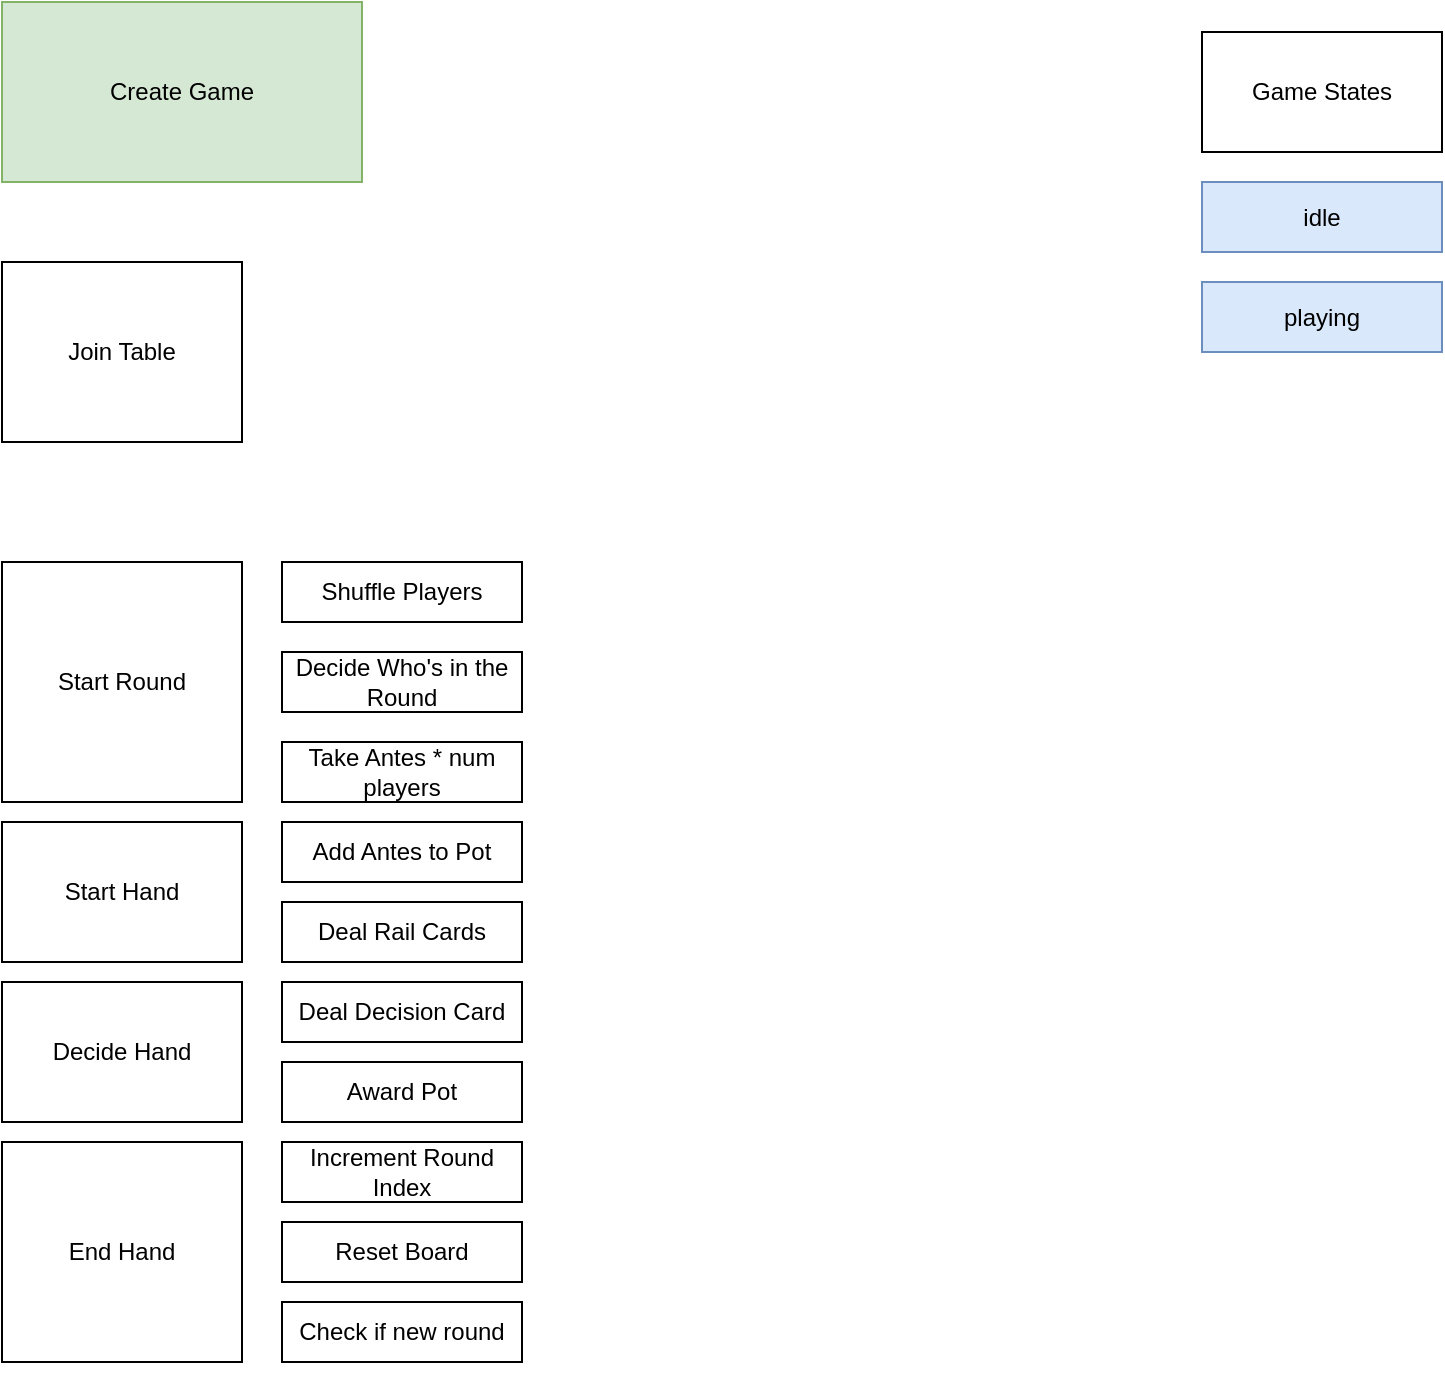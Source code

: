 <mxfile version="13.7.3" type="device"><diagram id="MQXYo8fS8vM9_QOufZt0" name="Page-1"><mxGraphModel dx="1298" dy="804" grid="1" gridSize="10" guides="1" tooltips="1" connect="1" arrows="1" fold="1" page="1" pageScale="1" pageWidth="827" pageHeight="1169" math="0" shadow="0"><root><mxCell id="0"/><mxCell id="1" parent="0"/><mxCell id="WMUSzsm20c6bSkz7bnlw-1" value="Create Game" style="rounded=0;whiteSpace=wrap;html=1;fillColor=#d5e8d4;strokeColor=#82b366;" vertex="1" parent="1"><mxGeometry x="40" y="40" width="180" height="90" as="geometry"/></mxCell><mxCell id="WMUSzsm20c6bSkz7bnlw-2" value="Start Round" style="rounded=0;whiteSpace=wrap;html=1;" vertex="1" parent="1"><mxGeometry x="40" y="320" width="120" height="120" as="geometry"/></mxCell><mxCell id="WMUSzsm20c6bSkz7bnlw-4" value="Shuffle Players" style="rounded=0;whiteSpace=wrap;html=1;" vertex="1" parent="1"><mxGeometry x="180" y="320" width="120" height="30" as="geometry"/></mxCell><mxCell id="WMUSzsm20c6bSkz7bnlw-5" value="Decide Who's in the Round" style="rounded=0;whiteSpace=wrap;html=1;" vertex="1" parent="1"><mxGeometry x="180" y="365" width="120" height="30" as="geometry"/></mxCell><mxCell id="WMUSzsm20c6bSkz7bnlw-6" value="Take Antes * num players" style="rounded=0;whiteSpace=wrap;html=1;" vertex="1" parent="1"><mxGeometry x="180" y="410" width="120" height="30" as="geometry"/></mxCell><mxCell id="WMUSzsm20c6bSkz7bnlw-8" value="Start Hand" style="rounded=0;whiteSpace=wrap;html=1;" vertex="1" parent="1"><mxGeometry x="40" y="450" width="120" height="70" as="geometry"/></mxCell><mxCell id="WMUSzsm20c6bSkz7bnlw-9" style="edgeStyle=orthogonalEdgeStyle;rounded=0;orthogonalLoop=1;jettySize=auto;html=1;exitX=0.5;exitY=1;exitDx=0;exitDy=0;" edge="1" parent="1" source="WMUSzsm20c6bSkz7bnlw-8" target="WMUSzsm20c6bSkz7bnlw-8"><mxGeometry relative="1" as="geometry"/></mxCell><mxCell id="WMUSzsm20c6bSkz7bnlw-12" value="Add Antes to Pot" style="rounded=0;whiteSpace=wrap;html=1;" vertex="1" parent="1"><mxGeometry x="180" y="450" width="120" height="30" as="geometry"/></mxCell><mxCell id="WMUSzsm20c6bSkz7bnlw-13" value="Deal Rail Cards" style="rounded=0;whiteSpace=wrap;html=1;" vertex="1" parent="1"><mxGeometry x="180" y="490" width="120" height="30" as="geometry"/></mxCell><mxCell id="WMUSzsm20c6bSkz7bnlw-14" value="Decide Hand" style="rounded=0;whiteSpace=wrap;html=1;" vertex="1" parent="1"><mxGeometry x="40" y="530" width="120" height="70" as="geometry"/></mxCell><mxCell id="WMUSzsm20c6bSkz7bnlw-15" style="edgeStyle=orthogonalEdgeStyle;rounded=0;orthogonalLoop=1;jettySize=auto;html=1;exitX=0.5;exitY=1;exitDx=0;exitDy=0;" edge="1" parent="1" source="WMUSzsm20c6bSkz7bnlw-14" target="WMUSzsm20c6bSkz7bnlw-14"><mxGeometry relative="1" as="geometry"/></mxCell><mxCell id="WMUSzsm20c6bSkz7bnlw-16" value="Deal Decision Card" style="rounded=0;whiteSpace=wrap;html=1;" vertex="1" parent="1"><mxGeometry x="180" y="530" width="120" height="30" as="geometry"/></mxCell><mxCell id="WMUSzsm20c6bSkz7bnlw-18" value="Award Pot" style="rounded=0;whiteSpace=wrap;html=1;" vertex="1" parent="1"><mxGeometry x="180" y="570" width="120" height="30" as="geometry"/></mxCell><mxCell id="WMUSzsm20c6bSkz7bnlw-26" value="End Hand" style="rounded=0;whiteSpace=wrap;html=1;" vertex="1" parent="1"><mxGeometry x="40" y="610" width="120" height="110" as="geometry"/></mxCell><mxCell id="WMUSzsm20c6bSkz7bnlw-27" style="edgeStyle=orthogonalEdgeStyle;rounded=0;orthogonalLoop=1;jettySize=auto;html=1;exitX=0.5;exitY=1;exitDx=0;exitDy=0;" edge="1" parent="1" source="WMUSzsm20c6bSkz7bnlw-26" target="WMUSzsm20c6bSkz7bnlw-26"><mxGeometry relative="1" as="geometry"/></mxCell><mxCell id="WMUSzsm20c6bSkz7bnlw-28" value="Increment Round Index" style="rounded=0;whiteSpace=wrap;html=1;" vertex="1" parent="1"><mxGeometry x="180" y="610" width="120" height="30" as="geometry"/></mxCell><mxCell id="WMUSzsm20c6bSkz7bnlw-30" value="Reset Board" style="rounded=0;whiteSpace=wrap;html=1;" vertex="1" parent="1"><mxGeometry x="180" y="650" width="120" height="30" as="geometry"/></mxCell><mxCell id="WMUSzsm20c6bSkz7bnlw-32" value="Check if new round" style="rounded=0;whiteSpace=wrap;html=1;" vertex="1" parent="1"><mxGeometry x="180" y="690" width="120" height="30" as="geometry"/></mxCell><mxCell id="WMUSzsm20c6bSkz7bnlw-33" value="Join Table" style="rounded=0;whiteSpace=wrap;html=1;" vertex="1" parent="1"><mxGeometry x="40" y="170" width="120" height="90" as="geometry"/></mxCell><mxCell id="WMUSzsm20c6bSkz7bnlw-34" value="Game States" style="whiteSpace=wrap;html=1;" vertex="1" parent="1"><mxGeometry x="640" y="55" width="120" height="60" as="geometry"/></mxCell><mxCell id="WMUSzsm20c6bSkz7bnlw-35" value="idle" style="whiteSpace=wrap;html=1;fillColor=#dae8fc;strokeColor=#6c8ebf;" vertex="1" parent="1"><mxGeometry x="640" y="130" width="120" height="35" as="geometry"/></mxCell><mxCell id="WMUSzsm20c6bSkz7bnlw-36" value="playing" style="whiteSpace=wrap;html=1;fillColor=#dae8fc;strokeColor=#6c8ebf;" vertex="1" parent="1"><mxGeometry x="640" y="180" width="120" height="35" as="geometry"/></mxCell></root></mxGraphModel></diagram></mxfile>